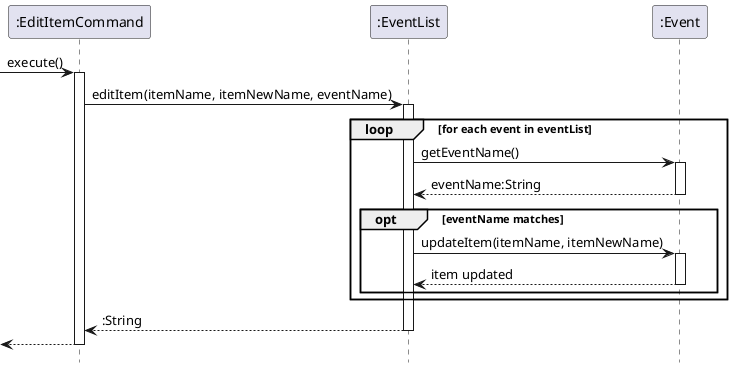 @startuml
hide footbox

participant ":EditItemCommand" as editCommand
participant ":EventList" as eventList
participant ":Event" as event

[-> editCommand : execute()
activate editCommand

editCommand -> eventList : editItem(itemName, itemNewName, eventName)
activate eventList

loop for each event in eventList
    eventList -> event : getEventName()
    activate event
    event --> eventList : eventName:String
    deactivate event

    opt eventName matches
        eventList -> event : updateItem(itemName, itemNewName)
        activate event
        event --> eventList : item updated
        deactivate event
    end

end

return :String

return

@enduml